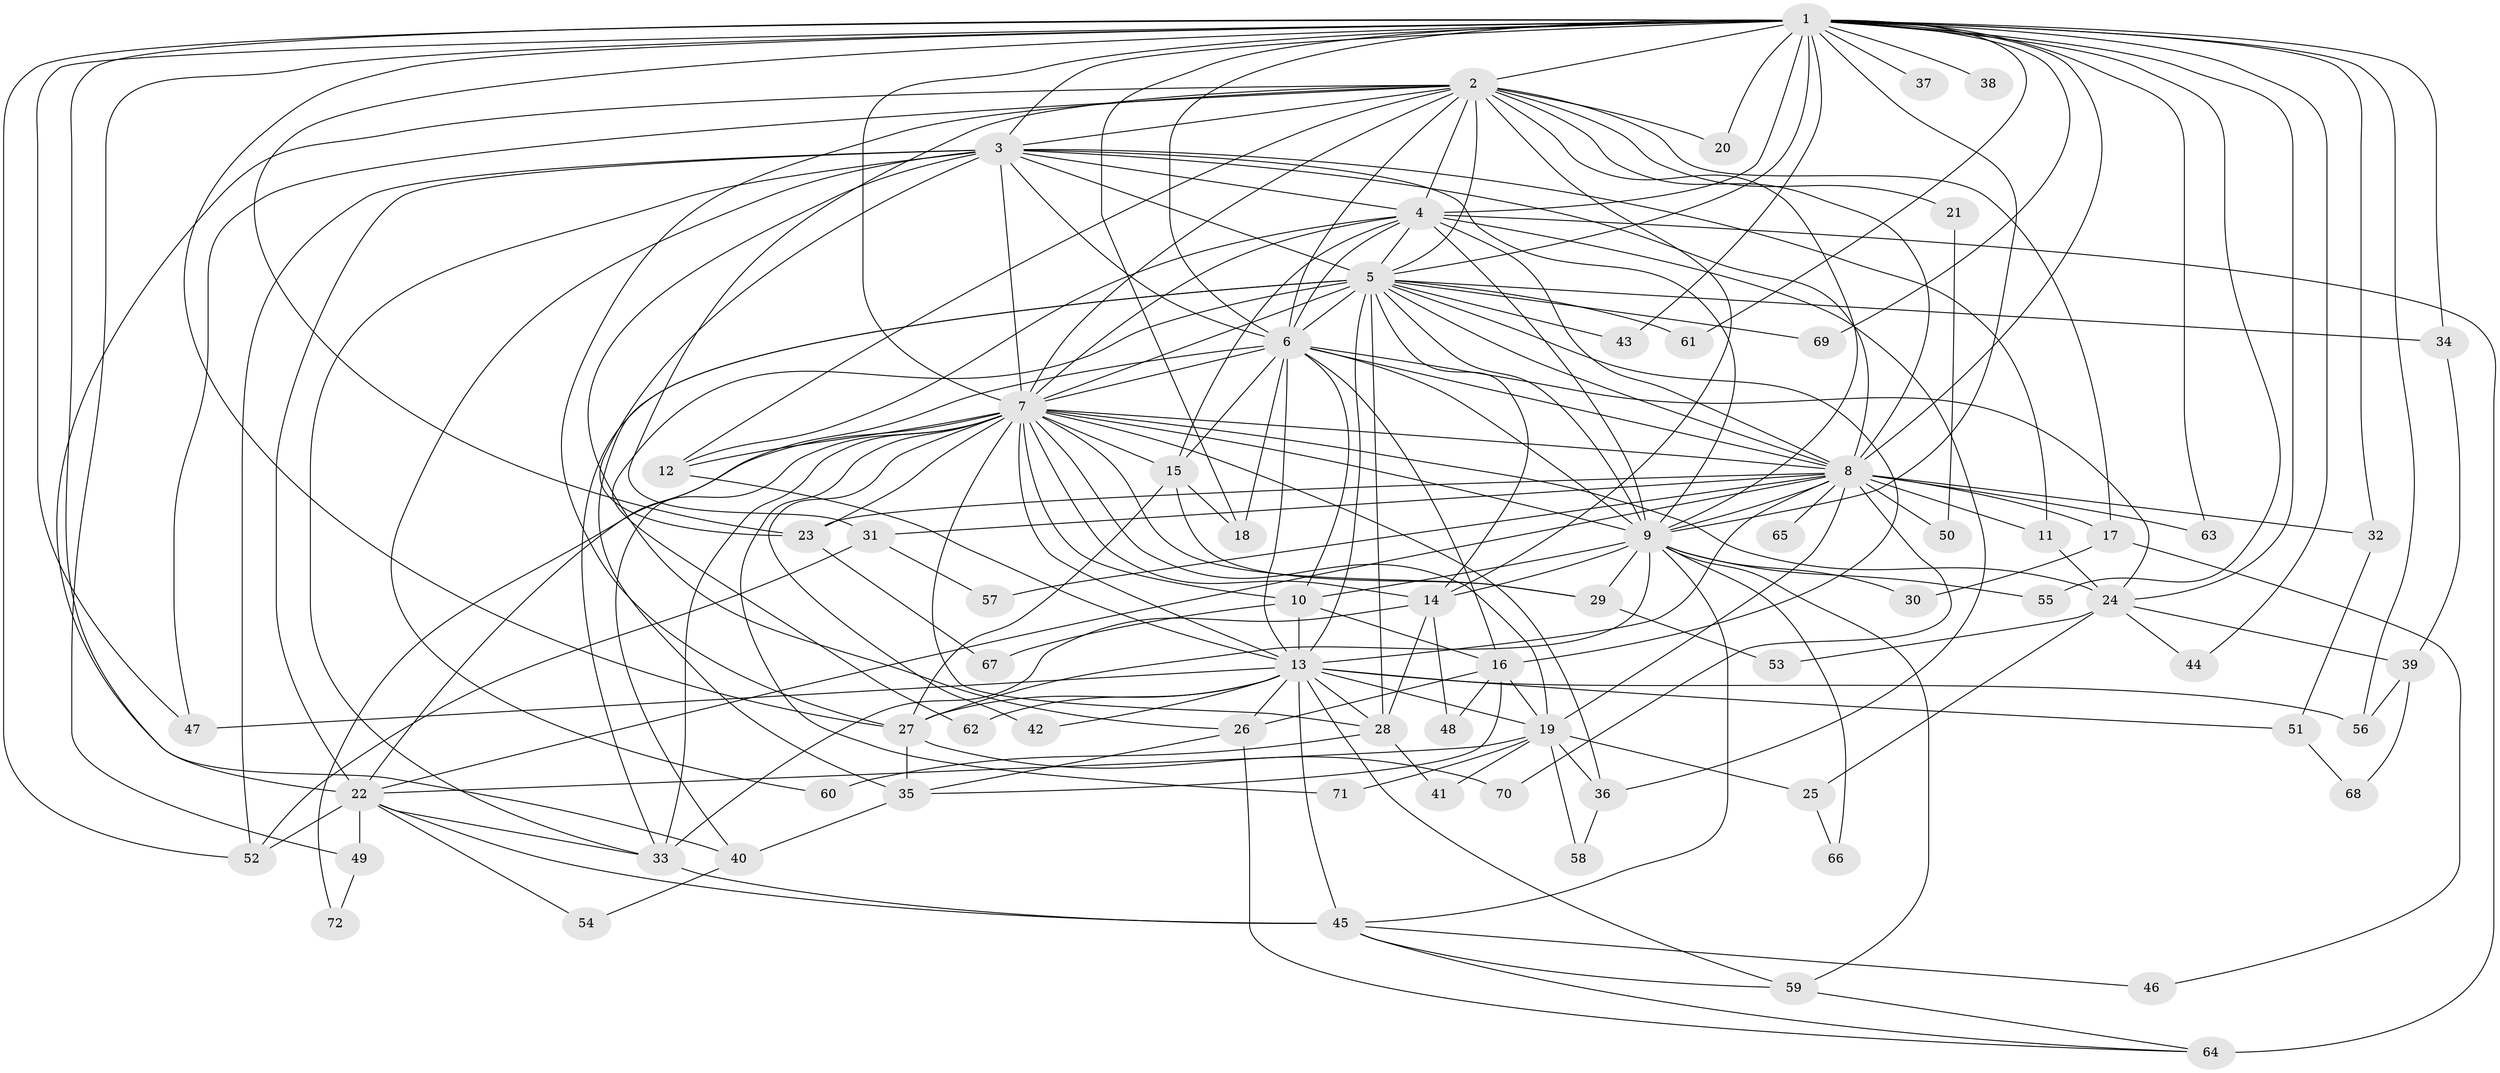 // original degree distribution, {37: 0.006993006993006993, 22: 0.027972027972027972, 18: 0.006993006993006993, 15: 0.006993006993006993, 24: 0.006993006993006993, 20: 0.006993006993006993, 25: 0.006993006993006993, 2: 0.4825174825174825, 3: 0.2097902097902098, 5: 0.06293706293706294, 13: 0.006993006993006993, 4: 0.13986013986013987, 7: 0.006993006993006993, 6: 0.013986013986013986, 10: 0.006993006993006993}
// Generated by graph-tools (version 1.1) at 2025/35/03/09/25 02:35:00]
// undirected, 72 vertices, 201 edges
graph export_dot {
graph [start="1"]
  node [color=gray90,style=filled];
  1;
  2;
  3;
  4;
  5;
  6;
  7;
  8;
  9;
  10;
  11;
  12;
  13;
  14;
  15;
  16;
  17;
  18;
  19;
  20;
  21;
  22;
  23;
  24;
  25;
  26;
  27;
  28;
  29;
  30;
  31;
  32;
  33;
  34;
  35;
  36;
  37;
  38;
  39;
  40;
  41;
  42;
  43;
  44;
  45;
  46;
  47;
  48;
  49;
  50;
  51;
  52;
  53;
  54;
  55;
  56;
  57;
  58;
  59;
  60;
  61;
  62;
  63;
  64;
  65;
  66;
  67;
  68;
  69;
  70;
  71;
  72;
  1 -- 2 [weight=2.0];
  1 -- 3 [weight=1.0];
  1 -- 4 [weight=1.0];
  1 -- 5 [weight=1.0];
  1 -- 6 [weight=1.0];
  1 -- 7 [weight=3.0];
  1 -- 8 [weight=1.0];
  1 -- 9 [weight=1.0];
  1 -- 18 [weight=2.0];
  1 -- 20 [weight=1.0];
  1 -- 22 [weight=1.0];
  1 -- 23 [weight=1.0];
  1 -- 24 [weight=2.0];
  1 -- 27 [weight=1.0];
  1 -- 32 [weight=1.0];
  1 -- 34 [weight=1.0];
  1 -- 37 [weight=1.0];
  1 -- 38 [weight=1.0];
  1 -- 43 [weight=1.0];
  1 -- 44 [weight=1.0];
  1 -- 47 [weight=1.0];
  1 -- 49 [weight=1.0];
  1 -- 52 [weight=1.0];
  1 -- 55 [weight=1.0];
  1 -- 56 [weight=1.0];
  1 -- 61 [weight=1.0];
  1 -- 63 [weight=3.0];
  1 -- 69 [weight=1.0];
  2 -- 3 [weight=1.0];
  2 -- 4 [weight=2.0];
  2 -- 5 [weight=1.0];
  2 -- 6 [weight=1.0];
  2 -- 7 [weight=2.0];
  2 -- 8 [weight=2.0];
  2 -- 9 [weight=2.0];
  2 -- 12 [weight=1.0];
  2 -- 14 [weight=1.0];
  2 -- 17 [weight=1.0];
  2 -- 20 [weight=1.0];
  2 -- 21 [weight=1.0];
  2 -- 27 [weight=1.0];
  2 -- 31 [weight=1.0];
  2 -- 40 [weight=1.0];
  2 -- 47 [weight=1.0];
  3 -- 4 [weight=1.0];
  3 -- 5 [weight=2.0];
  3 -- 6 [weight=2.0];
  3 -- 7 [weight=2.0];
  3 -- 8 [weight=1.0];
  3 -- 9 [weight=1.0];
  3 -- 11 [weight=1.0];
  3 -- 22 [weight=2.0];
  3 -- 23 [weight=1.0];
  3 -- 26 [weight=1.0];
  3 -- 33 [weight=1.0];
  3 -- 52 [weight=1.0];
  3 -- 60 [weight=1.0];
  4 -- 5 [weight=1.0];
  4 -- 6 [weight=1.0];
  4 -- 7 [weight=2.0];
  4 -- 8 [weight=1.0];
  4 -- 9 [weight=1.0];
  4 -- 12 [weight=2.0];
  4 -- 15 [weight=1.0];
  4 -- 36 [weight=1.0];
  4 -- 64 [weight=3.0];
  5 -- 6 [weight=2.0];
  5 -- 7 [weight=2.0];
  5 -- 8 [weight=1.0];
  5 -- 9 [weight=1.0];
  5 -- 13 [weight=1.0];
  5 -- 14 [weight=1.0];
  5 -- 16 [weight=1.0];
  5 -- 28 [weight=2.0];
  5 -- 33 [weight=1.0];
  5 -- 34 [weight=1.0];
  5 -- 35 [weight=1.0];
  5 -- 43 [weight=1.0];
  5 -- 61 [weight=1.0];
  5 -- 62 [weight=1.0];
  5 -- 69 [weight=1.0];
  6 -- 7 [weight=2.0];
  6 -- 8 [weight=1.0];
  6 -- 9 [weight=2.0];
  6 -- 10 [weight=1.0];
  6 -- 13 [weight=1.0];
  6 -- 15 [weight=1.0];
  6 -- 16 [weight=1.0];
  6 -- 18 [weight=1.0];
  6 -- 22 [weight=1.0];
  6 -- 24 [weight=1.0];
  7 -- 8 [weight=2.0];
  7 -- 9 [weight=2.0];
  7 -- 10 [weight=6.0];
  7 -- 12 [weight=1.0];
  7 -- 13 [weight=1.0];
  7 -- 14 [weight=1.0];
  7 -- 15 [weight=1.0];
  7 -- 19 [weight=1.0];
  7 -- 23 [weight=1.0];
  7 -- 24 [weight=2.0];
  7 -- 28 [weight=1.0];
  7 -- 29 [weight=1.0];
  7 -- 33 [weight=1.0];
  7 -- 36 [weight=1.0];
  7 -- 40 [weight=1.0];
  7 -- 42 [weight=2.0];
  7 -- 71 [weight=1.0];
  7 -- 72 [weight=1.0];
  8 -- 9 [weight=1.0];
  8 -- 11 [weight=1.0];
  8 -- 13 [weight=1.0];
  8 -- 17 [weight=1.0];
  8 -- 19 [weight=2.0];
  8 -- 22 [weight=1.0];
  8 -- 23 [weight=1.0];
  8 -- 31 [weight=1.0];
  8 -- 32 [weight=1.0];
  8 -- 50 [weight=1.0];
  8 -- 57 [weight=1.0];
  8 -- 63 [weight=1.0];
  8 -- 65 [weight=1.0];
  8 -- 70 [weight=1.0];
  9 -- 10 [weight=1.0];
  9 -- 14 [weight=2.0];
  9 -- 27 [weight=1.0];
  9 -- 29 [weight=2.0];
  9 -- 30 [weight=1.0];
  9 -- 45 [weight=1.0];
  9 -- 55 [weight=1.0];
  9 -- 59 [weight=1.0];
  9 -- 66 [weight=1.0];
  10 -- 13 [weight=1.0];
  10 -- 16 [weight=1.0];
  10 -- 67 [weight=1.0];
  11 -- 24 [weight=1.0];
  12 -- 13 [weight=1.0];
  13 -- 19 [weight=1.0];
  13 -- 26 [weight=2.0];
  13 -- 27 [weight=1.0];
  13 -- 28 [weight=1.0];
  13 -- 42 [weight=1.0];
  13 -- 45 [weight=1.0];
  13 -- 47 [weight=1.0];
  13 -- 51 [weight=1.0];
  13 -- 56 [weight=1.0];
  13 -- 59 [weight=1.0];
  13 -- 62 [weight=1.0];
  14 -- 28 [weight=1.0];
  14 -- 33 [weight=1.0];
  14 -- 48 [weight=1.0];
  15 -- 18 [weight=1.0];
  15 -- 27 [weight=1.0];
  15 -- 29 [weight=1.0];
  16 -- 19 [weight=1.0];
  16 -- 26 [weight=1.0];
  16 -- 35 [weight=1.0];
  16 -- 48 [weight=1.0];
  17 -- 30 [weight=1.0];
  17 -- 46 [weight=1.0];
  19 -- 22 [weight=1.0];
  19 -- 25 [weight=1.0];
  19 -- 36 [weight=1.0];
  19 -- 41 [weight=1.0];
  19 -- 58 [weight=1.0];
  19 -- 71 [weight=1.0];
  21 -- 50 [weight=1.0];
  22 -- 33 [weight=1.0];
  22 -- 45 [weight=1.0];
  22 -- 49 [weight=1.0];
  22 -- 52 [weight=1.0];
  22 -- 54 [weight=1.0];
  23 -- 67 [weight=1.0];
  24 -- 25 [weight=2.0];
  24 -- 39 [weight=1.0];
  24 -- 44 [weight=1.0];
  24 -- 53 [weight=1.0];
  25 -- 66 [weight=1.0];
  26 -- 35 [weight=1.0];
  26 -- 64 [weight=1.0];
  27 -- 35 [weight=1.0];
  27 -- 70 [weight=1.0];
  28 -- 41 [weight=1.0];
  28 -- 60 [weight=1.0];
  29 -- 53 [weight=1.0];
  31 -- 52 [weight=1.0];
  31 -- 57 [weight=1.0];
  32 -- 51 [weight=1.0];
  33 -- 45 [weight=1.0];
  34 -- 39 [weight=1.0];
  35 -- 40 [weight=1.0];
  36 -- 58 [weight=1.0];
  39 -- 56 [weight=1.0];
  39 -- 68 [weight=1.0];
  40 -- 54 [weight=1.0];
  45 -- 46 [weight=1.0];
  45 -- 59 [weight=1.0];
  45 -- 64 [weight=1.0];
  49 -- 72 [weight=1.0];
  51 -- 68 [weight=1.0];
  59 -- 64 [weight=1.0];
}
